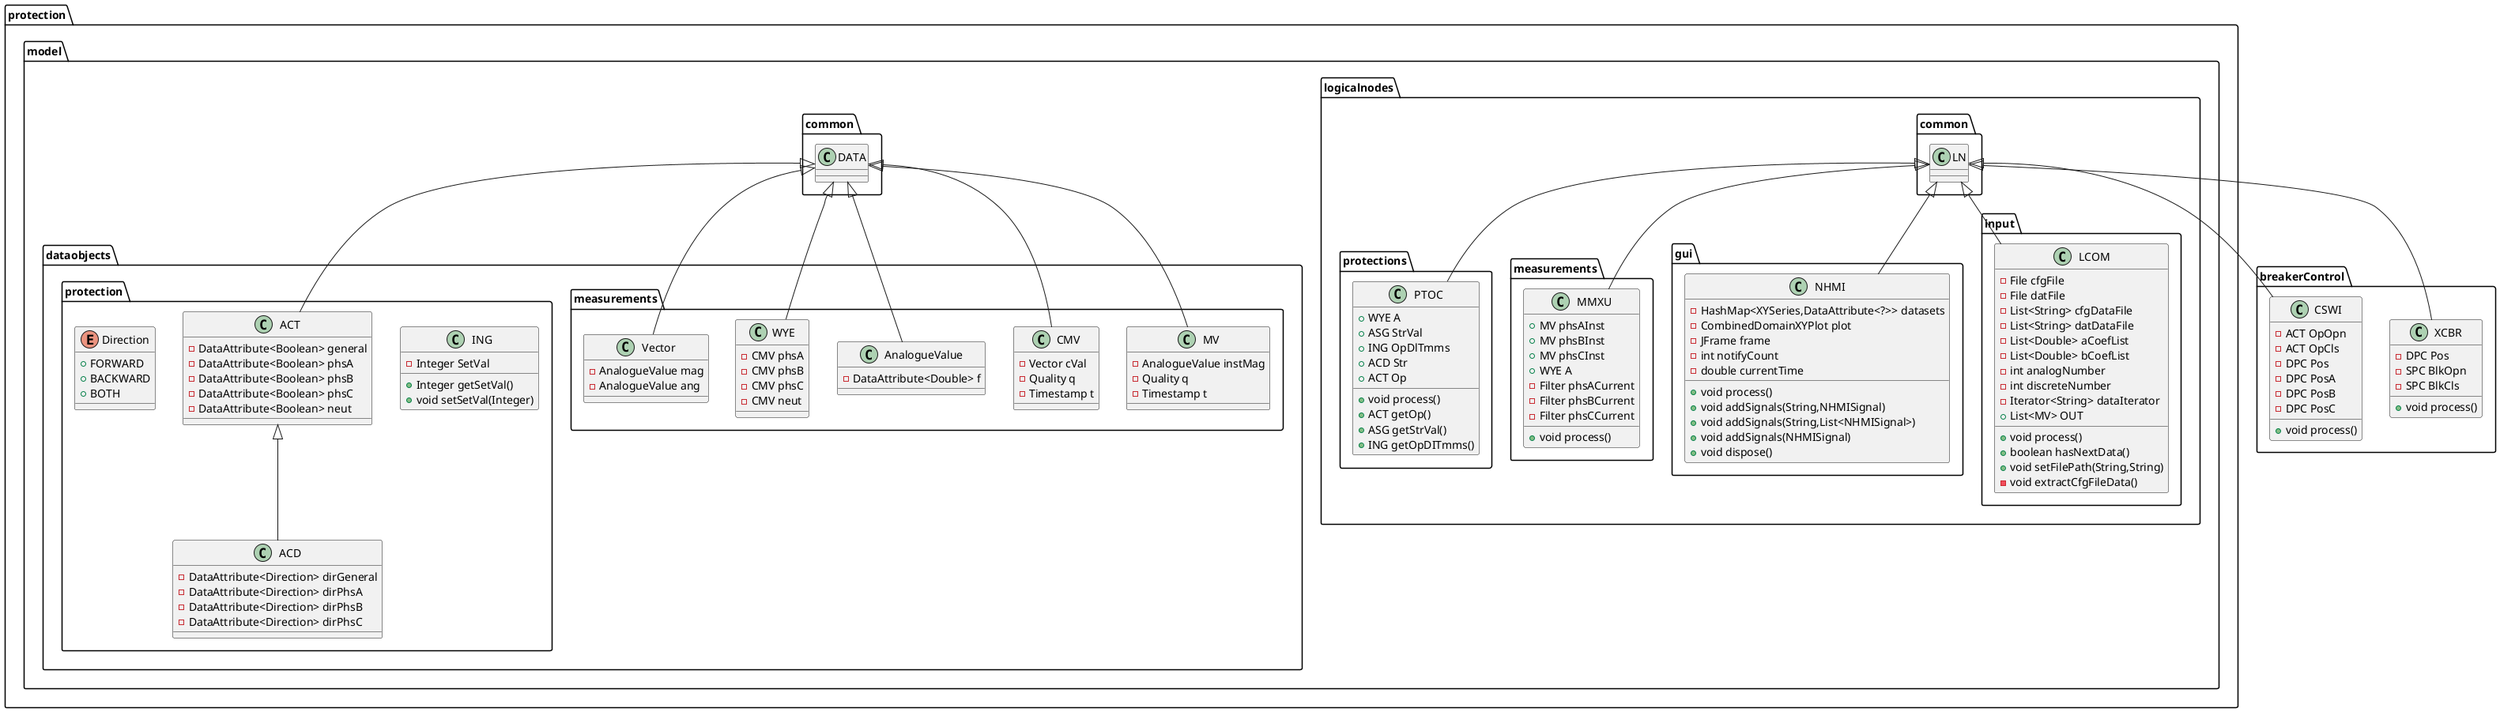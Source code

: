 @startuml
class protection.model.logicalnodes.protections.PTOC {
+ WYE A
+ ASG StrVal
+ ING OpDlTmms
+ ACD Str
+ ACT Op
+ void process()
+ ACT getOp()
+ ASG getStrVal()
+ ING getOpDITmms()
}
class protection.model.dataobjects.measurements.MV {
- AnalogueValue instMag
- Quality q
- Timestamp t
}
class protection.model.logicalnodes.measurements.MMXU {
+ MV phsAInst
+ MV phsBInst
+ MV phsCInst
+ WYE A
- Filter phsACurrent
- Filter phsBCurrent
- Filter phsCCurrent
+ void process()
}
class breakerControl.XCBR {
- DPC Pos
- SPC BlkOpn
- SPC BlkCls
+ void process()
}
class protection.model.dataobjects.measurements.CMV {
- Vector cVal
- Quality q
- Timestamp t
}
class protection.model.logicalnodes.gui.NHMI {
- HashMap<XYSeries,DataAttribute<?>> datasets
- CombinedDomainXYPlot plot
- JFrame frame
- int notifyCount
- double currentTime
+ void process()
+ void addSignals(String,NHMISignal)
+ void addSignals(String,List<NHMISignal>)
+ void addSignals(NHMISignal)
+ void dispose()
}
class protection.model.logicalnodes.input.LCOM {
- File cfgFile
- File datFile
- List<String> cfgDataFile
- List<String> datDataFile
- List<Double> aCoefList
- List<Double> bCoefList
- int analogNumber
- int discreteNumber
- Iterator<String> dataIterator
+ List<MV> OUT
+ void process()
+ boolean hasNextData()
+ void setFilePath(String,String)
- void extractCfgFileData()
}
class protection.model.dataobjects.protection.ING {
- Integer SetVal
+ Integer getSetVal()
+ void setSetVal(Integer)
}
class protection.model.dataobjects.measurements.AnalogueValue {
- DataAttribute<Double> f
}
class breakerControl.CSWI {
- ACT OpOpn
- ACT OpCls
- DPC Pos
- DPC PosA
- DPC PosB
- DPC PosC
+ void process()
}
class protection.model.dataobjects.measurements.WYE {
- CMV phsA
- CMV phsB
- CMV phsC
- CMV neut
}
class protection.model.dataobjects.protection.ACT {
- DataAttribute<Boolean> general
- DataAttribute<Boolean> phsA
- DataAttribute<Boolean> phsB
- DataAttribute<Boolean> phsC
- DataAttribute<Boolean> neut
}
class protection.model.dataobjects.measurements.Vector {
- AnalogueValue mag
- AnalogueValue ang
}
class protection.model.dataobjects.protection.ACD {
- DataAttribute<Direction> dirGeneral
- DataAttribute<Direction> dirPhsA
- DataAttribute<Direction> dirPhsB
- DataAttribute<Direction> dirPhsC
}
enum protection.model.dataobjects.protection.Direction {
+  FORWARD
+  BACKWARD
+  BOTH
}


protection.model.logicalnodes.common.LN <|-- protection.model.logicalnodes.protections.PTOC
protection.model.common.DATA <|-- protection.model.dataobjects.measurements.MV
protection.model.logicalnodes.common.LN <|-- protection.model.logicalnodes.measurements.MMXU
protection.model.logicalnodes.common.LN <|-- breakerControl.XCBR
protection.model.common.DATA <|-- protection.model.dataobjects.measurements.CMV
protection.model.logicalnodes.common.LN <|-- protection.model.logicalnodes.gui.NHMI
protection.model.logicalnodes.common.LN <|-- protection.model.logicalnodes.input.LCOM
protection.model.common.DATA <|-- protection.model.dataobjects.measurements.AnalogueValue
protection.model.logicalnodes.common.LN <|-- breakerControl.CSWI
protection.model.common.DATA <|-- protection.model.dataobjects.measurements.WYE
protection.model.common.DATA <|-- protection.model.dataobjects.protection.ACT
protection.model.common.DATA <|-- protection.model.dataobjects.measurements.Vector
protection.model.dataobjects.protection.ACT <|-- protection.model.dataobjects.protection.ACD
@enduml